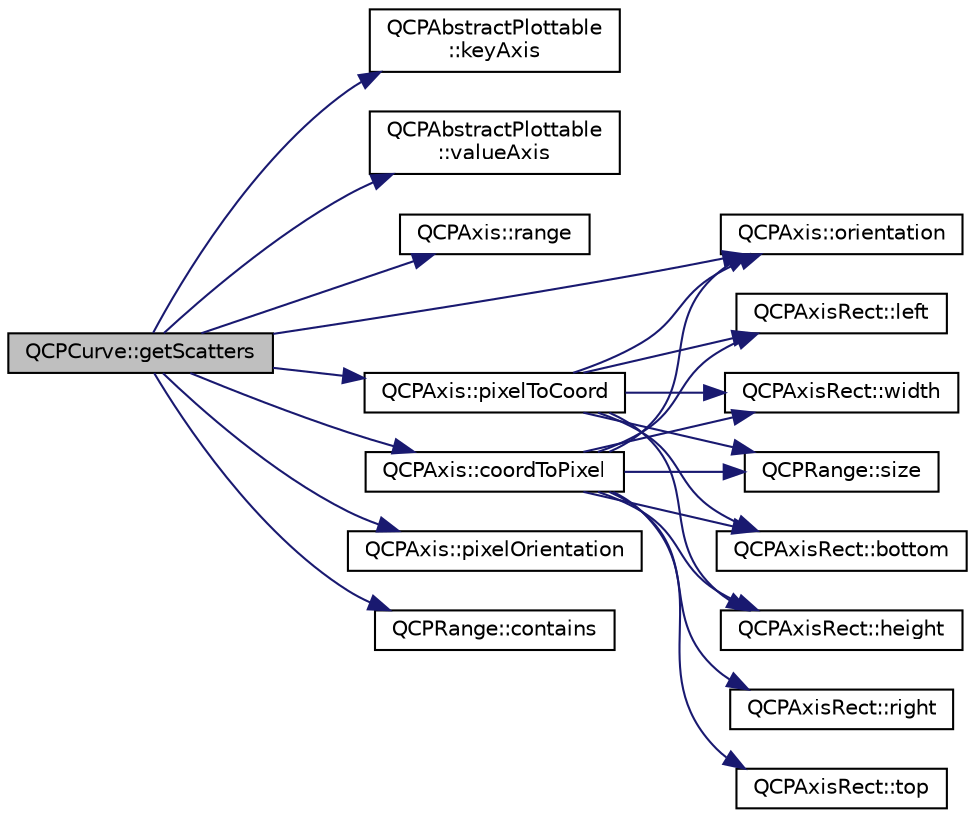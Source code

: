 digraph "QCPCurve::getScatters"
{
  edge [fontname="Helvetica",fontsize="10",labelfontname="Helvetica",labelfontsize="10"];
  node [fontname="Helvetica",fontsize="10",shape=record];
  rankdir="LR";
  Node187 [label="QCPCurve::getScatters",height=0.2,width=0.4,color="black", fillcolor="grey75", style="filled", fontcolor="black"];
  Node187 -> Node188 [color="midnightblue",fontsize="10",style="solid",fontname="Helvetica"];
  Node188 [label="QCPAbstractPlottable\l::keyAxis",height=0.2,width=0.4,color="black", fillcolor="white", style="filled",URL="$class_q_c_p_abstract_plottable.html#a2cdd6f0dd5e9a979037f86b4000d9cfe"];
  Node187 -> Node189 [color="midnightblue",fontsize="10",style="solid",fontname="Helvetica"];
  Node189 [label="QCPAbstractPlottable\l::valueAxis",height=0.2,width=0.4,color="black", fillcolor="white", style="filled",URL="$class_q_c_p_abstract_plottable.html#af47809a644a68ffd955fb30b01fb4f2f"];
  Node187 -> Node190 [color="midnightblue",fontsize="10",style="solid",fontname="Helvetica"];
  Node190 [label="QCPAxis::range",height=0.2,width=0.4,color="black", fillcolor="white", style="filled",URL="$class_q_c_p_axis.html#ac4058855a81f1a883cf2e754f6a6acb1"];
  Node187 -> Node191 [color="midnightblue",fontsize="10",style="solid",fontname="Helvetica"];
  Node191 [label="QCPAxis::pixelToCoord",height=0.2,width=0.4,color="black", fillcolor="white", style="filled",URL="$class_q_c_p_axis.html#a536ef8f624cac59b6b6fdcb495723c57"];
  Node191 -> Node192 [color="midnightblue",fontsize="10",style="solid",fontname="Helvetica"];
  Node192 [label="QCPAxis::orientation",height=0.2,width=0.4,color="black", fillcolor="white", style="filled",URL="$class_q_c_p_axis.html#ab988ef4538e2655bb77bd138189cd42e"];
  Node191 -> Node193 [color="midnightblue",fontsize="10",style="solid",fontname="Helvetica"];
  Node193 [label="QCPAxisRect::left",height=0.2,width=0.4,color="black", fillcolor="white", style="filled",URL="$class_q_c_p_axis_rect.html#afb4a3de02046b20b9310bdb8fca781c3"];
  Node191 -> Node194 [color="midnightblue",fontsize="10",style="solid",fontname="Helvetica"];
  Node194 [label="QCPAxisRect::width",height=0.2,width=0.4,color="black", fillcolor="white", style="filled",URL="$class_q_c_p_axis_rect.html#a204645398a4f9d0b0189385c7c2cfb91"];
  Node191 -> Node195 [color="midnightblue",fontsize="10",style="solid",fontname="Helvetica"];
  Node195 [label="QCPRange::size",height=0.2,width=0.4,color="black", fillcolor="white", style="filled",URL="$class_q_c_p_range.html#a62326e7cc4316b96df6a60813230e63f"];
  Node191 -> Node196 [color="midnightblue",fontsize="10",style="solid",fontname="Helvetica"];
  Node196 [label="QCPAxisRect::bottom",height=0.2,width=0.4,color="black", fillcolor="white", style="filled",URL="$class_q_c_p_axis_rect.html#acefdf1abaa8a8ab681e906cc2be9581e"];
  Node191 -> Node197 [color="midnightblue",fontsize="10",style="solid",fontname="Helvetica"];
  Node197 [label="QCPAxisRect::height",height=0.2,width=0.4,color="black", fillcolor="white", style="filled",URL="$class_q_c_p_axis_rect.html#acc4377809e79d9a089ab790f39429b0d"];
  Node187 -> Node198 [color="midnightblue",fontsize="10",style="solid",fontname="Helvetica"];
  Node198 [label="QCPAxis::coordToPixel",height=0.2,width=0.4,color="black", fillcolor="white", style="filled",URL="$class_q_c_p_axis.html#af15d1b3a7f7e9b53d759d3ccff1fe4b4"];
  Node198 -> Node192 [color="midnightblue",fontsize="10",style="solid",fontname="Helvetica"];
  Node198 -> Node195 [color="midnightblue",fontsize="10",style="solid",fontname="Helvetica"];
  Node198 -> Node194 [color="midnightblue",fontsize="10",style="solid",fontname="Helvetica"];
  Node198 -> Node193 [color="midnightblue",fontsize="10",style="solid",fontname="Helvetica"];
  Node198 -> Node199 [color="midnightblue",fontsize="10",style="solid",fontname="Helvetica"];
  Node199 [label="QCPAxisRect::right",height=0.2,width=0.4,color="black", fillcolor="white", style="filled",URL="$class_q_c_p_axis_rect.html#a3f819d4a1b2193723d1fdafc573eea10"];
  Node198 -> Node196 [color="midnightblue",fontsize="10",style="solid",fontname="Helvetica"];
  Node198 -> Node197 [color="midnightblue",fontsize="10",style="solid",fontname="Helvetica"];
  Node198 -> Node200 [color="midnightblue",fontsize="10",style="solid",fontname="Helvetica"];
  Node200 [label="QCPAxisRect::top",height=0.2,width=0.4,color="black", fillcolor="white", style="filled",URL="$class_q_c_p_axis_rect.html#a45dbad181cbb9f09d068dbb76c817c95"];
  Node187 -> Node201 [color="midnightblue",fontsize="10",style="solid",fontname="Helvetica"];
  Node201 [label="QCPAxis::pixelOrientation",height=0.2,width=0.4,color="black", fillcolor="white", style="filled",URL="$class_q_c_p_axis.html#a45c45bed7e5666683b8d56afa66fa51f"];
  Node187 -> Node192 [color="midnightblue",fontsize="10",style="solid",fontname="Helvetica"];
  Node187 -> Node202 [color="midnightblue",fontsize="10",style="solid",fontname="Helvetica"];
  Node202 [label="QCPRange::contains",height=0.2,width=0.4,color="black", fillcolor="white", style="filled",URL="$class_q_c_p_range.html#ae9842b48b6d38dc5e9607358e3083cc8"];
}
